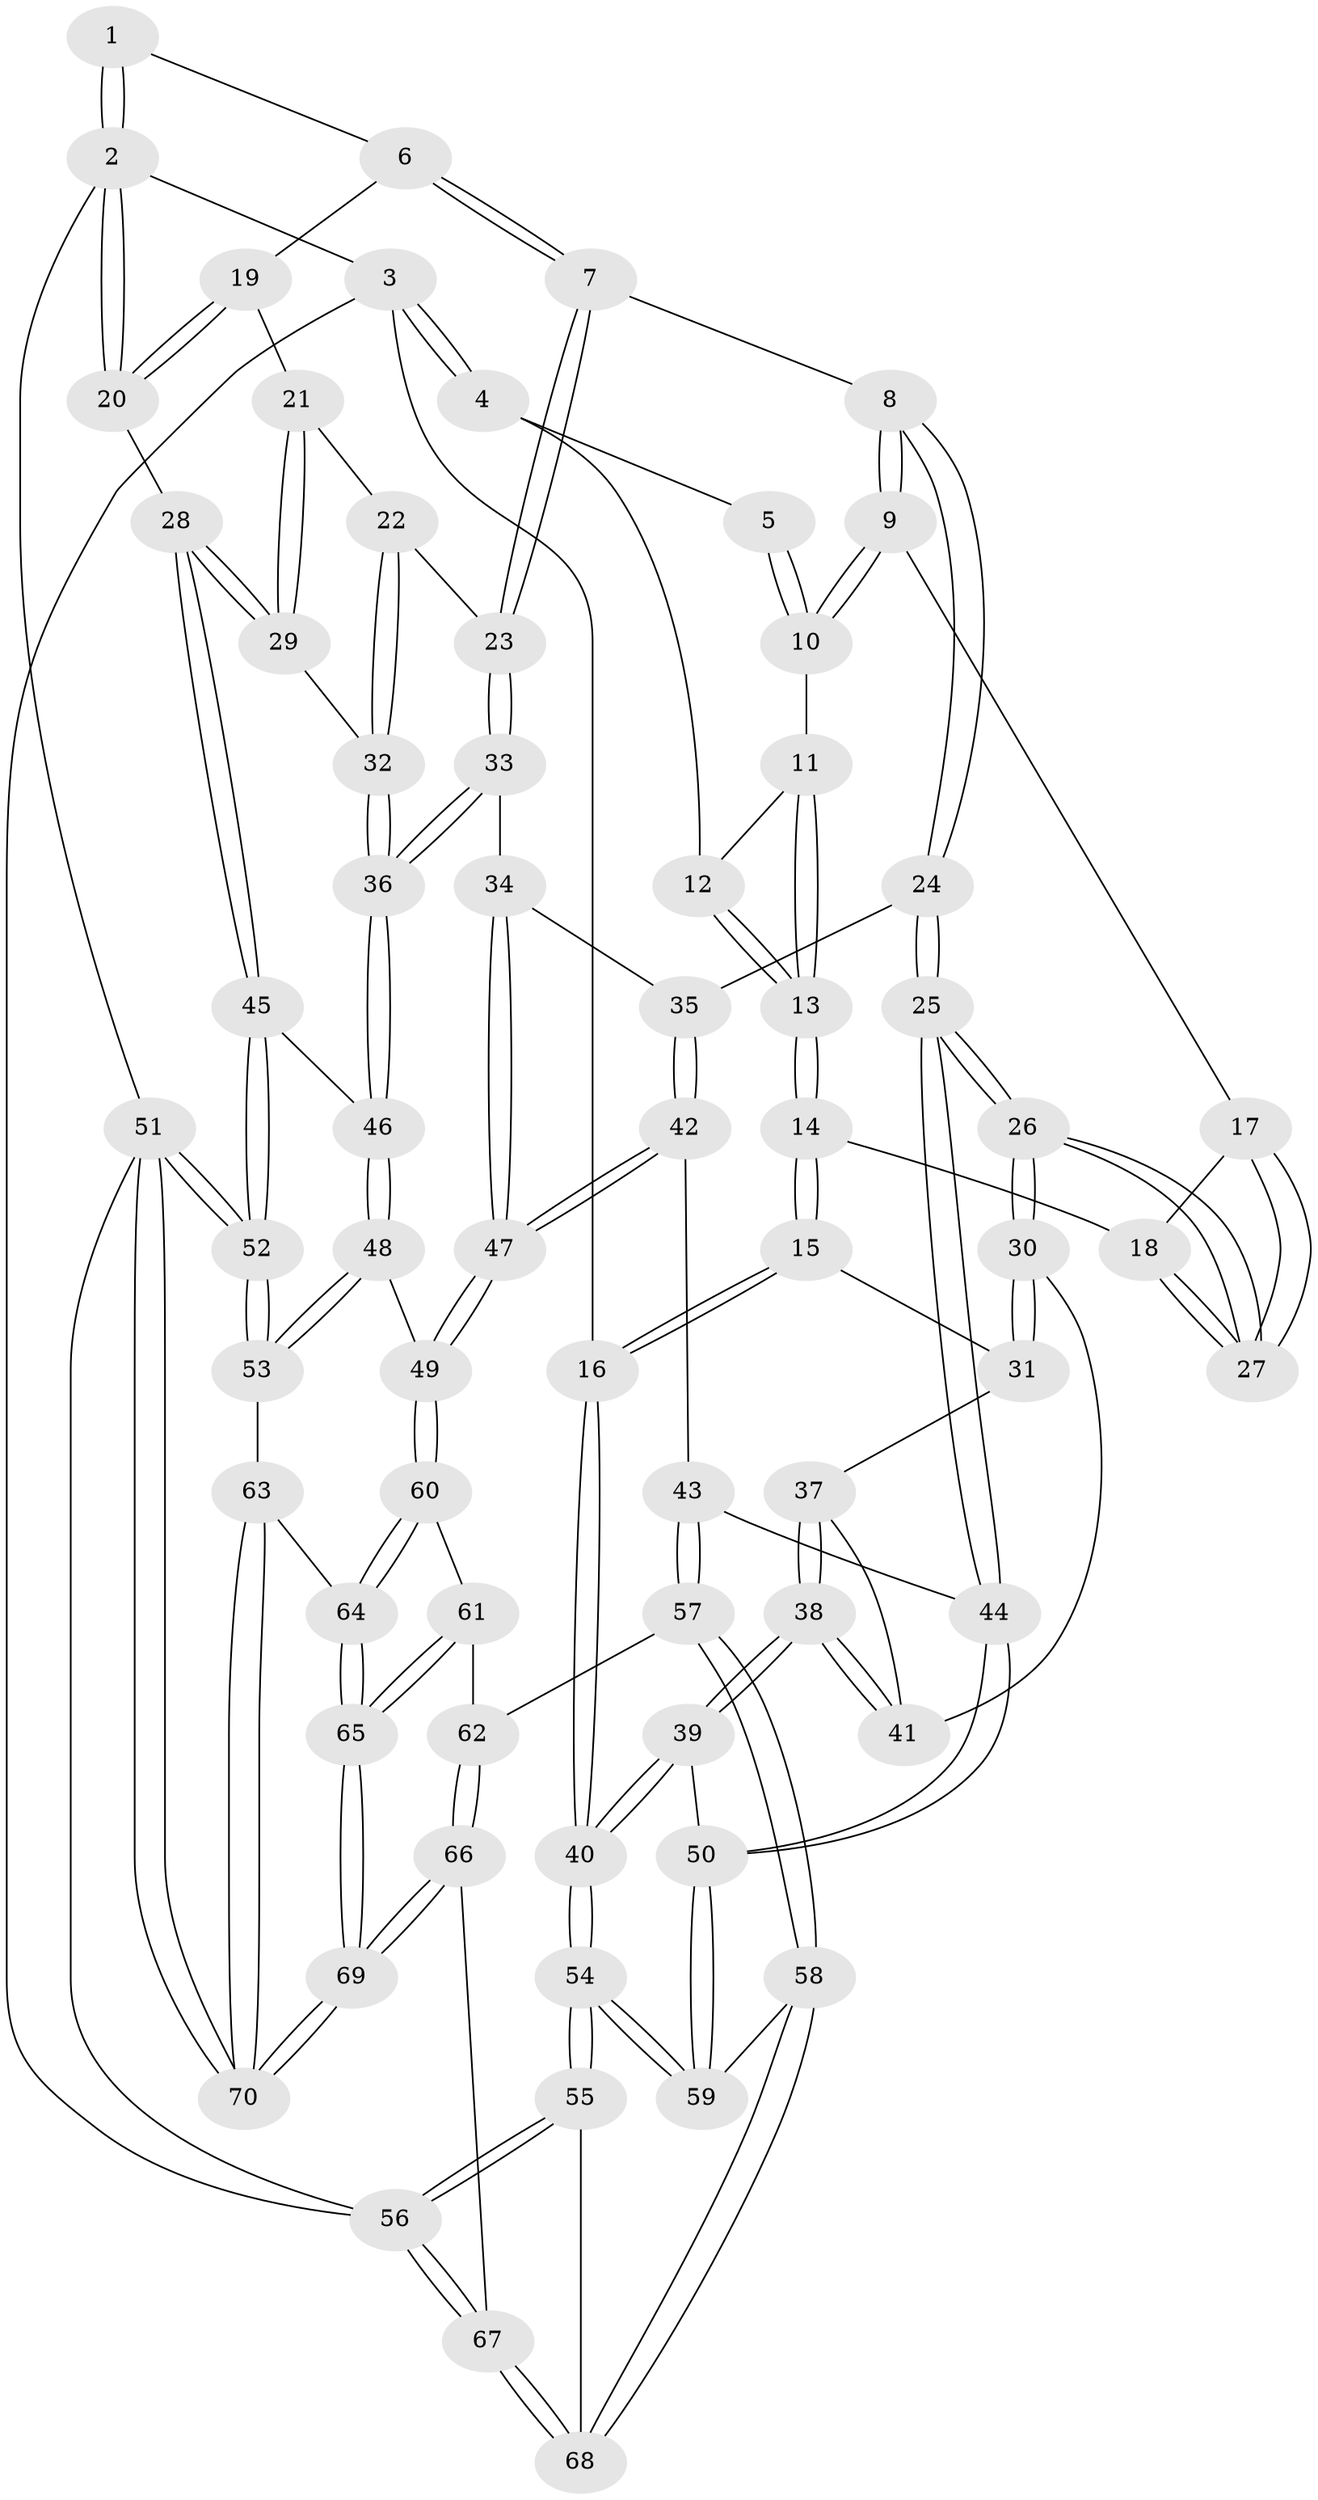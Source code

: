 // Generated by graph-tools (version 1.1) at 2025/00/03/09/25 05:00:28]
// undirected, 70 vertices, 172 edges
graph export_dot {
graph [start="1"]
  node [color=gray90,style=filled];
  1 [pos="+0.48430790952327346+0"];
  2 [pos="+1+0"];
  3 [pos="+0+0"];
  4 [pos="+0+0"];
  5 [pos="+0.3245745170130426+0"];
  6 [pos="+0.6289526063991355+0.1995338145221337"];
  7 [pos="+0.6229788169930496+0.22107753107694209"];
  8 [pos="+0.4186749275454738+0.26515180669275384"];
  9 [pos="+0.3926160585363704+0.2544596192047941"];
  10 [pos="+0.324300684856356+0.170218215748371"];
  11 [pos="+0.320212928424059+0.1710441956572822"];
  12 [pos="+0.06431294284633696+0.036930798871232795"];
  13 [pos="+0.1497039821444436+0.2091688356036171"];
  14 [pos="+0.11564615568582572+0.2999530343975732"];
  15 [pos="+0.06525789092929188+0.33336371153536376"];
  16 [pos="+0+0.3715171598888441"];
  17 [pos="+0.2757668682567543+0.33638881946395993"];
  18 [pos="+0.12724685856880852+0.30489238999741797"];
  19 [pos="+0.8876524684296925+0.04397964668868465"];
  20 [pos="+1+0"];
  21 [pos="+0.8606187487518214+0.31580426978801335"];
  22 [pos="+0.717224325666981+0.2929487191723941"];
  23 [pos="+0.6277101147911611+0.22992808957967983"];
  24 [pos="+0.41284998477545043+0.42190687638223984"];
  25 [pos="+0.30456022537214633+0.5233002936912992"];
  26 [pos="+0.26578276955978664+0.49539872765935394"];
  27 [pos="+0.26317288763985297+0.4754080316875786"];
  28 [pos="+1+0.4045733474012971"];
  29 [pos="+0.9094735532145916+0.3424534318732447"];
  30 [pos="+0.2380571247223674+0.4960349242148906"];
  31 [pos="+0.12201765732042961+0.42450596190783885"];
  32 [pos="+0.7616264021942867+0.4685093693602664"];
  33 [pos="+0.5940953545935894+0.4223724216512922"];
  34 [pos="+0.5730998529420522+0.4617516033451339"];
  35 [pos="+0.4870425215467096+0.4644446357073561"];
  36 [pos="+0.7610910236410623+0.49320767805768007"];
  37 [pos="+0.10938304200746064+0.47770061493417126"];
  38 [pos="+0.08069690482437089+0.5772716830332794"];
  39 [pos="+0.01985109178785494+0.6330367939739022"];
  40 [pos="+0+0.7242996821463944"];
  41 [pos="+0.21173643267496964+0.5091735291465509"];
  42 [pos="+0.45315205430646466+0.5934803270572986"];
  43 [pos="+0.37611225669094994+0.610307539733309"];
  44 [pos="+0.32161328444152587+0.5821613601294398"];
  45 [pos="+1+0.408597062627262"];
  46 [pos="+0.7784513321366116+0.5514907616768508"];
  47 [pos="+0.6220614628183836+0.6329666744908308"];
  48 [pos="+0.7418373185324042+0.636018856297117"];
  49 [pos="+0.6514880532265224+0.6627571837935221"];
  50 [pos="+0.2856655769867974+0.6214481070882469"];
  51 [pos="+1+1"];
  52 [pos="+1+0.7770085578561317"];
  53 [pos="+0.9662373350785485+0.785960611555186"];
  54 [pos="+0+0.7996282657598398"];
  55 [pos="+0+1"];
  56 [pos="+0+1"];
  57 [pos="+0.43652302423315736+0.8087100857513732"];
  58 [pos="+0.2732236884760618+0.8641641805243391"];
  59 [pos="+0.21242940121939194+0.8263072000547681"];
  60 [pos="+0.6345384134213425+0.7000506716297651"];
  61 [pos="+0.5779380618876712+0.7674221025128719"];
  62 [pos="+0.45823734530069926+0.8138917118000082"];
  63 [pos="+0.8714429995010743+0.8702135459714937"];
  64 [pos="+0.7756345632307996+0.9048124094989995"];
  65 [pos="+0.6776456715779242+1"];
  66 [pos="+0.558017241118351+1"];
  67 [pos="+0.34568976395192264+1"];
  68 [pos="+0.29049284298112693+0.9805700005700375"];
  69 [pos="+0.6066635751610032+1"];
  70 [pos="+0.8900808556313395+1"];
  1 -- 2;
  1 -- 2;
  1 -- 6;
  2 -- 3;
  2 -- 20;
  2 -- 20;
  2 -- 51;
  3 -- 4;
  3 -- 4;
  3 -- 16;
  3 -- 56;
  4 -- 5;
  4 -- 12;
  5 -- 10;
  5 -- 10;
  6 -- 7;
  6 -- 7;
  6 -- 19;
  7 -- 8;
  7 -- 23;
  7 -- 23;
  8 -- 9;
  8 -- 9;
  8 -- 24;
  8 -- 24;
  9 -- 10;
  9 -- 10;
  9 -- 17;
  10 -- 11;
  11 -- 12;
  11 -- 13;
  11 -- 13;
  12 -- 13;
  12 -- 13;
  13 -- 14;
  13 -- 14;
  14 -- 15;
  14 -- 15;
  14 -- 18;
  15 -- 16;
  15 -- 16;
  15 -- 31;
  16 -- 40;
  16 -- 40;
  17 -- 18;
  17 -- 27;
  17 -- 27;
  18 -- 27;
  18 -- 27;
  19 -- 20;
  19 -- 20;
  19 -- 21;
  20 -- 28;
  21 -- 22;
  21 -- 29;
  21 -- 29;
  22 -- 23;
  22 -- 32;
  22 -- 32;
  23 -- 33;
  23 -- 33;
  24 -- 25;
  24 -- 25;
  24 -- 35;
  25 -- 26;
  25 -- 26;
  25 -- 44;
  25 -- 44;
  26 -- 27;
  26 -- 27;
  26 -- 30;
  26 -- 30;
  28 -- 29;
  28 -- 29;
  28 -- 45;
  28 -- 45;
  29 -- 32;
  30 -- 31;
  30 -- 31;
  30 -- 41;
  31 -- 37;
  32 -- 36;
  32 -- 36;
  33 -- 34;
  33 -- 36;
  33 -- 36;
  34 -- 35;
  34 -- 47;
  34 -- 47;
  35 -- 42;
  35 -- 42;
  36 -- 46;
  36 -- 46;
  37 -- 38;
  37 -- 38;
  37 -- 41;
  38 -- 39;
  38 -- 39;
  38 -- 41;
  38 -- 41;
  39 -- 40;
  39 -- 40;
  39 -- 50;
  40 -- 54;
  40 -- 54;
  42 -- 43;
  42 -- 47;
  42 -- 47;
  43 -- 44;
  43 -- 57;
  43 -- 57;
  44 -- 50;
  44 -- 50;
  45 -- 46;
  45 -- 52;
  45 -- 52;
  46 -- 48;
  46 -- 48;
  47 -- 49;
  47 -- 49;
  48 -- 49;
  48 -- 53;
  48 -- 53;
  49 -- 60;
  49 -- 60;
  50 -- 59;
  50 -- 59;
  51 -- 52;
  51 -- 52;
  51 -- 70;
  51 -- 70;
  51 -- 56;
  52 -- 53;
  52 -- 53;
  53 -- 63;
  54 -- 55;
  54 -- 55;
  54 -- 59;
  54 -- 59;
  55 -- 56;
  55 -- 56;
  55 -- 68;
  56 -- 67;
  56 -- 67;
  57 -- 58;
  57 -- 58;
  57 -- 62;
  58 -- 59;
  58 -- 68;
  58 -- 68;
  60 -- 61;
  60 -- 64;
  60 -- 64;
  61 -- 62;
  61 -- 65;
  61 -- 65;
  62 -- 66;
  62 -- 66;
  63 -- 64;
  63 -- 70;
  63 -- 70;
  64 -- 65;
  64 -- 65;
  65 -- 69;
  65 -- 69;
  66 -- 67;
  66 -- 69;
  66 -- 69;
  67 -- 68;
  67 -- 68;
  69 -- 70;
  69 -- 70;
}
